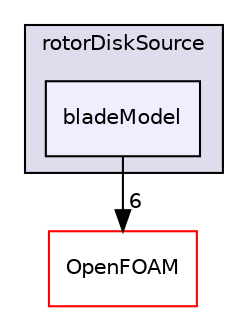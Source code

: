 digraph "src/fvOptions/sources/derived/rotorDiskSource/bladeModel" {
  bgcolor=transparent;
  compound=true
  node [ fontsize="10", fontname="Helvetica"];
  edge [ labelfontsize="10", labelfontname="Helvetica"];
  subgraph clusterdir_f7e89a82c5668e9e0eb3e36fefc76332 {
    graph [ bgcolor="#ddddee", pencolor="black", label="rotorDiskSource" fontname="Helvetica", fontsize="10", URL="dir_f7e89a82c5668e9e0eb3e36fefc76332.html"]
  dir_b936cf746173aa546ea3e7e6ff93b8e7 [shape=box, label="bladeModel", style="filled", fillcolor="#eeeeff", pencolor="black", URL="dir_b936cf746173aa546ea3e7e6ff93b8e7.html"];
  }
  dir_c5473ff19b20e6ec4dfe5c310b3778a8 [shape=box label="OpenFOAM" color="red" URL="dir_c5473ff19b20e6ec4dfe5c310b3778a8.html"];
  dir_b936cf746173aa546ea3e7e6ff93b8e7->dir_c5473ff19b20e6ec4dfe5c310b3778a8 [headlabel="6", labeldistance=1.5 headhref="dir_001337_001896.html"];
}
